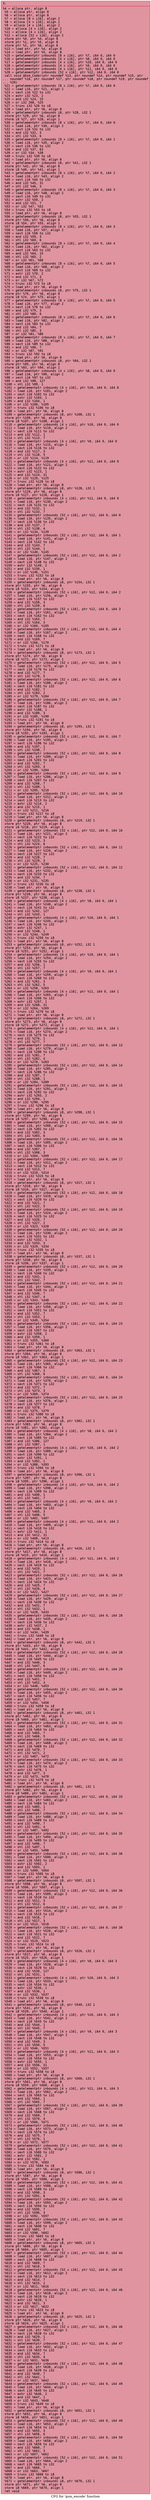 digraph "CFG for 'gsm_encode' function" {
	label="CFG for 'gsm_encode' function";

	Node0x600003355e50 [shape=record,color="#b70d28ff", style=filled, fillcolor="#b70d2870" fontname="Courier",label="{3:\l|  %4 = alloca ptr, align 8\l  %5 = alloca ptr, align 8\l  %6 = alloca ptr, align 8\l  %7 = alloca [8 x i16], align 2\l  %8 = alloca [4 x i16], align 2\l  %9 = alloca [4 x i16], align 2\l  %10 = alloca [4 x i16], align 2\l  %11 = alloca [4 x i16], align 2\l  %12 = alloca [52 x i16], align 2\l  store ptr %0, ptr %4, align 8\l  store ptr %1, ptr %5, align 8\l  store ptr %2, ptr %6, align 8\l  %13 = load ptr, ptr %4, align 8\l  %14 = load ptr, ptr %5, align 8\l  %15 = getelementptr inbounds [8 x i16], ptr %7, i64 0, i64 0\l  %16 = getelementptr inbounds [4 x i16], ptr %8, i64 0, i64 0\l  %17 = getelementptr inbounds [4 x i16], ptr %10, i64 0, i64 0\l  %18 = getelementptr inbounds [4 x i16], ptr %9, i64 0, i64 0\l  %19 = getelementptr inbounds [4 x i16], ptr %11, i64 0, i64 0\l  %20 = getelementptr inbounds [52 x i16], ptr %12, i64 0, i64 0\l  call void @Gsm_Coder(ptr noundef %13, ptr noundef %14, ptr noundef %15, ptr\l... noundef %16, ptr noundef %17, ptr noundef %18, ptr noundef %19, ptr noundef\l... %20)\l  %21 = getelementptr inbounds [8 x i16], ptr %7, i64 0, i64 0\l  %22 = load i16, ptr %21, align 2\l  %23 = sext i16 %22 to i32\l  %24 = ashr i32 %23, 2\l  %25 = and i32 %24, 15\l  %26 = or i32 208, %25\l  %27 = trunc i32 %26 to i8\l  %28 = load ptr, ptr %6, align 8\l  %29 = getelementptr inbounds i8, ptr %28, i32 1\l  store ptr %29, ptr %6, align 8\l  store i8 %27, ptr %28, align 1\l  %30 = getelementptr inbounds [8 x i16], ptr %7, i64 0, i64 0\l  %31 = load i16, ptr %30, align 2\l  %32 = sext i16 %31 to i32\l  %33 = and i32 %32, 3\l  %34 = shl i32 %33, 6\l  %35 = getelementptr inbounds [8 x i16], ptr %7, i64 0, i64 1\l  %36 = load i16, ptr %35, align 2\l  %37 = sext i16 %36 to i32\l  %38 = and i32 %37, 63\l  %39 = or i32 %34, %38\l  %40 = trunc i32 %39 to i8\l  %41 = load ptr, ptr %6, align 8\l  %42 = getelementptr inbounds i8, ptr %41, i32 1\l  store ptr %42, ptr %6, align 8\l  store i8 %40, ptr %41, align 1\l  %43 = getelementptr inbounds [8 x i16], ptr %7, i64 0, i64 2\l  %44 = load i16, ptr %43, align 2\l  %45 = sext i16 %44 to i32\l  %46 = and i32 %45, 31\l  %47 = shl i32 %46, 3\l  %48 = getelementptr inbounds [8 x i16], ptr %7, i64 0, i64 3\l  %49 = load i16, ptr %48, align 2\l  %50 = sext i16 %49 to i32\l  %51 = ashr i32 %50, 2\l  %52 = and i32 %51, 7\l  %53 = or i32 %47, %52\l  %54 = trunc i32 %53 to i8\l  %55 = load ptr, ptr %6, align 8\l  %56 = getelementptr inbounds i8, ptr %55, i32 1\l  store ptr %56, ptr %6, align 8\l  store i8 %54, ptr %55, align 1\l  %57 = getelementptr inbounds [8 x i16], ptr %7, i64 0, i64 3\l  %58 = load i16, ptr %57, align 2\l  %59 = sext i16 %58 to i32\l  %60 = and i32 %59, 3\l  %61 = shl i32 %60, 6\l  %62 = getelementptr inbounds [8 x i16], ptr %7, i64 0, i64 4\l  %63 = load i16, ptr %62, align 2\l  %64 = sext i16 %63 to i32\l  %65 = and i32 %64, 15\l  %66 = shl i32 %65, 2\l  %67 = or i32 %61, %66\l  %68 = getelementptr inbounds [8 x i16], ptr %7, i64 0, i64 5\l  %69 = load i16, ptr %68, align 2\l  %70 = sext i16 %69 to i32\l  %71 = ashr i32 %70, 2\l  %72 = and i32 %71, 3\l  %73 = or i32 %67, %72\l  %74 = trunc i32 %73 to i8\l  %75 = load ptr, ptr %6, align 8\l  %76 = getelementptr inbounds i8, ptr %75, i32 1\l  store ptr %76, ptr %6, align 8\l  store i8 %74, ptr %75, align 1\l  %77 = getelementptr inbounds [8 x i16], ptr %7, i64 0, i64 5\l  %78 = load i16, ptr %77, align 2\l  %79 = sext i16 %78 to i32\l  %80 = and i32 %79, 3\l  %81 = shl i32 %80, 6\l  %82 = getelementptr inbounds [8 x i16], ptr %7, i64 0, i64 6\l  %83 = load i16, ptr %82, align 2\l  %84 = sext i16 %83 to i32\l  %85 = and i32 %84, 7\l  %86 = shl i32 %85, 3\l  %87 = or i32 %81, %86\l  %88 = getelementptr inbounds [8 x i16], ptr %7, i64 0, i64 7\l  %89 = load i16, ptr %88, align 2\l  %90 = sext i16 %89 to i32\l  %91 = and i32 %90, 7\l  %92 = or i32 %87, %91\l  %93 = trunc i32 %92 to i8\l  %94 = load ptr, ptr %6, align 8\l  %95 = getelementptr inbounds i8, ptr %94, i32 1\l  store ptr %95, ptr %6, align 8\l  store i8 %93, ptr %94, align 1\l  %96 = getelementptr inbounds [4 x i16], ptr %8, i64 0, i64 0\l  %97 = load i16, ptr %96, align 2\l  %98 = sext i16 %97 to i32\l  %99 = and i32 %98, 127\l  %100 = shl i32 %99, 1\l  %101 = getelementptr inbounds [4 x i16], ptr %10, i64 0, i64 0\l  %102 = load i16, ptr %101, align 2\l  %103 = sext i16 %102 to i32\l  %104 = ashr i32 %103, 1\l  %105 = and i32 %104, 1\l  %106 = or i32 %100, %105\l  %107 = trunc i32 %106 to i8\l  %108 = load ptr, ptr %6, align 8\l  %109 = getelementptr inbounds i8, ptr %108, i32 1\l  store ptr %109, ptr %6, align 8\l  store i8 %107, ptr %108, align 1\l  %110 = getelementptr inbounds [4 x i16], ptr %10, i64 0, i64 0\l  %111 = load i16, ptr %110, align 2\l  %112 = sext i16 %111 to i32\l  %113 = and i32 %112, 1\l  %114 = shl i32 %113, 7\l  %115 = getelementptr inbounds [4 x i16], ptr %9, i64 0, i64 0\l  %116 = load i16, ptr %115, align 2\l  %117 = sext i16 %116 to i32\l  %118 = and i32 %117, 3\l  %119 = shl i32 %118, 5\l  %120 = or i32 %114, %119\l  %121 = getelementptr inbounds [4 x i16], ptr %11, i64 0, i64 0\l  %122 = load i16, ptr %121, align 2\l  %123 = sext i16 %122 to i32\l  %124 = ashr i32 %123, 1\l  %125 = and i32 %124, 31\l  %126 = or i32 %120, %125\l  %127 = trunc i32 %126 to i8\l  %128 = load ptr, ptr %6, align 8\l  %129 = getelementptr inbounds i8, ptr %128, i32 1\l  store ptr %129, ptr %6, align 8\l  store i8 %127, ptr %128, align 1\l  %130 = getelementptr inbounds [4 x i16], ptr %11, i64 0, i64 0\l  %131 = load i16, ptr %130, align 2\l  %132 = sext i16 %131 to i32\l  %133 = and i32 %132, 1\l  %134 = shl i32 %133, 7\l  %135 = getelementptr inbounds [52 x i16], ptr %12, i64 0, i64 0\l  %136 = load i16, ptr %135, align 2\l  %137 = sext i16 %136 to i32\l  %138 = and i32 %137, 7\l  %139 = shl i32 %138, 4\l  %140 = or i32 %134, %139\l  %141 = getelementptr inbounds [52 x i16], ptr %12, i64 0, i64 1\l  %142 = load i16, ptr %141, align 2\l  %143 = sext i16 %142 to i32\l  %144 = and i32 %143, 7\l  %145 = shl i32 %144, 1\l  %146 = or i32 %140, %145\l  %147 = getelementptr inbounds [52 x i16], ptr %12, i64 0, i64 2\l  %148 = load i16, ptr %147, align 2\l  %149 = sext i16 %148 to i32\l  %150 = ashr i32 %149, 2\l  %151 = and i32 %150, 1\l  %152 = or i32 %146, %151\l  %153 = trunc i32 %152 to i8\l  %154 = load ptr, ptr %6, align 8\l  %155 = getelementptr inbounds i8, ptr %154, i32 1\l  store ptr %155, ptr %6, align 8\l  store i8 %153, ptr %154, align 1\l  %156 = getelementptr inbounds [52 x i16], ptr %12, i64 0, i64 2\l  %157 = load i16, ptr %156, align 2\l  %158 = sext i16 %157 to i32\l  %159 = and i32 %158, 3\l  %160 = shl i32 %159, 6\l  %161 = getelementptr inbounds [52 x i16], ptr %12, i64 0, i64 3\l  %162 = load i16, ptr %161, align 2\l  %163 = sext i16 %162 to i32\l  %164 = and i32 %163, 7\l  %165 = shl i32 %164, 3\l  %166 = or i32 %160, %165\l  %167 = getelementptr inbounds [52 x i16], ptr %12, i64 0, i64 4\l  %168 = load i16, ptr %167, align 2\l  %169 = sext i16 %168 to i32\l  %170 = and i32 %169, 7\l  %171 = or i32 %166, %170\l  %172 = trunc i32 %171 to i8\l  %173 = load ptr, ptr %6, align 8\l  %174 = getelementptr inbounds i8, ptr %173, i32 1\l  store ptr %174, ptr %6, align 8\l  store i8 %172, ptr %173, align 1\l  %175 = getelementptr inbounds [52 x i16], ptr %12, i64 0, i64 5\l  %176 = load i16, ptr %175, align 2\l  %177 = sext i16 %176 to i32\l  %178 = and i32 %177, 7\l  %179 = shl i32 %178, 5\l  %180 = getelementptr inbounds [52 x i16], ptr %12, i64 0, i64 6\l  %181 = load i16, ptr %180, align 2\l  %182 = sext i16 %181 to i32\l  %183 = and i32 %182, 7\l  %184 = shl i32 %183, 2\l  %185 = or i32 %179, %184\l  %186 = getelementptr inbounds [52 x i16], ptr %12, i64 0, i64 7\l  %187 = load i16, ptr %186, align 2\l  %188 = sext i16 %187 to i32\l  %189 = ashr i32 %188, 1\l  %190 = and i32 %189, 3\l  %191 = or i32 %185, %190\l  %192 = trunc i32 %191 to i8\l  %193 = load ptr, ptr %6, align 8\l  %194 = getelementptr inbounds i8, ptr %193, i32 1\l  store ptr %194, ptr %6, align 8\l  store i8 %192, ptr %193, align 1\l  %195 = getelementptr inbounds [52 x i16], ptr %12, i64 0, i64 7\l  %196 = load i16, ptr %195, align 2\l  %197 = sext i16 %196 to i32\l  %198 = and i32 %197, 1\l  %199 = shl i32 %198, 7\l  %200 = getelementptr inbounds [52 x i16], ptr %12, i64 0, i64 8\l  %201 = load i16, ptr %200, align 2\l  %202 = sext i16 %201 to i32\l  %203 = and i32 %202, 7\l  %204 = shl i32 %203, 4\l  %205 = or i32 %199, %204\l  %206 = getelementptr inbounds [52 x i16], ptr %12, i64 0, i64 9\l  %207 = load i16, ptr %206, align 2\l  %208 = sext i16 %207 to i32\l  %209 = and i32 %208, 7\l  %210 = shl i32 %209, 1\l  %211 = or i32 %205, %210\l  %212 = getelementptr inbounds [52 x i16], ptr %12, i64 0, i64 10\l  %213 = load i16, ptr %212, align 2\l  %214 = sext i16 %213 to i32\l  %215 = ashr i32 %214, 2\l  %216 = and i32 %215, 1\l  %217 = or i32 %211, %216\l  %218 = trunc i32 %217 to i8\l  %219 = load ptr, ptr %6, align 8\l  %220 = getelementptr inbounds i8, ptr %219, i32 1\l  store ptr %220, ptr %6, align 8\l  store i8 %218, ptr %219, align 1\l  %221 = getelementptr inbounds [52 x i16], ptr %12, i64 0, i64 10\l  %222 = load i16, ptr %221, align 2\l  %223 = sext i16 %222 to i32\l  %224 = and i32 %223, 3\l  %225 = shl i32 %224, 6\l  %226 = getelementptr inbounds [52 x i16], ptr %12, i64 0, i64 11\l  %227 = load i16, ptr %226, align 2\l  %228 = sext i16 %227 to i32\l  %229 = and i32 %228, 7\l  %230 = shl i32 %229, 3\l  %231 = or i32 %225, %230\l  %232 = getelementptr inbounds [52 x i16], ptr %12, i64 0, i64 12\l  %233 = load i16, ptr %232, align 2\l  %234 = sext i16 %233 to i32\l  %235 = and i32 %234, 7\l  %236 = or i32 %231, %235\l  %237 = trunc i32 %236 to i8\l  %238 = load ptr, ptr %6, align 8\l  %239 = getelementptr inbounds i8, ptr %238, i32 1\l  store ptr %239, ptr %6, align 8\l  store i8 %237, ptr %238, align 1\l  %240 = getelementptr inbounds [4 x i16], ptr %8, i64 0, i64 1\l  %241 = load i16, ptr %240, align 2\l  %242 = sext i16 %241 to i32\l  %243 = and i32 %242, 127\l  %244 = shl i32 %243, 1\l  %245 = getelementptr inbounds [4 x i16], ptr %10, i64 0, i64 1\l  %246 = load i16, ptr %245, align 2\l  %247 = sext i16 %246 to i32\l  %248 = ashr i32 %247, 1\l  %249 = and i32 %248, 1\l  %250 = or i32 %244, %249\l  %251 = trunc i32 %250 to i8\l  %252 = load ptr, ptr %6, align 8\l  %253 = getelementptr inbounds i8, ptr %252, i32 1\l  store ptr %253, ptr %6, align 8\l  store i8 %251, ptr %252, align 1\l  %254 = getelementptr inbounds [4 x i16], ptr %10, i64 0, i64 1\l  %255 = load i16, ptr %254, align 2\l  %256 = sext i16 %255 to i32\l  %257 = and i32 %256, 1\l  %258 = shl i32 %257, 7\l  %259 = getelementptr inbounds [4 x i16], ptr %9, i64 0, i64 1\l  %260 = load i16, ptr %259, align 2\l  %261 = sext i16 %260 to i32\l  %262 = and i32 %261, 3\l  %263 = shl i32 %262, 5\l  %264 = or i32 %258, %263\l  %265 = getelementptr inbounds [4 x i16], ptr %11, i64 0, i64 1\l  %266 = load i16, ptr %265, align 2\l  %267 = sext i16 %266 to i32\l  %268 = ashr i32 %267, 1\l  %269 = and i32 %268, 31\l  %270 = or i32 %264, %269\l  %271 = trunc i32 %270 to i8\l  %272 = load ptr, ptr %6, align 8\l  %273 = getelementptr inbounds i8, ptr %272, i32 1\l  store ptr %273, ptr %6, align 8\l  store i8 %271, ptr %272, align 1\l  %274 = getelementptr inbounds [4 x i16], ptr %11, i64 0, i64 1\l  %275 = load i16, ptr %274, align 2\l  %276 = sext i16 %275 to i32\l  %277 = and i32 %276, 1\l  %278 = shl i32 %277, 7\l  %279 = getelementptr inbounds [52 x i16], ptr %12, i64 0, i64 13\l  %280 = load i16, ptr %279, align 2\l  %281 = sext i16 %280 to i32\l  %282 = and i32 %281, 7\l  %283 = shl i32 %282, 4\l  %284 = or i32 %278, %283\l  %285 = getelementptr inbounds [52 x i16], ptr %12, i64 0, i64 14\l  %286 = load i16, ptr %285, align 2\l  %287 = sext i16 %286 to i32\l  %288 = and i32 %287, 7\l  %289 = shl i32 %288, 1\l  %290 = or i32 %284, %289\l  %291 = getelementptr inbounds [52 x i16], ptr %12, i64 0, i64 15\l  %292 = load i16, ptr %291, align 2\l  %293 = sext i16 %292 to i32\l  %294 = ashr i32 %293, 2\l  %295 = and i32 %294, 1\l  %296 = or i32 %290, %295\l  %297 = trunc i32 %296 to i8\l  %298 = load ptr, ptr %6, align 8\l  %299 = getelementptr inbounds i8, ptr %298, i32 1\l  store ptr %299, ptr %6, align 8\l  store i8 %297, ptr %298, align 1\l  %300 = getelementptr inbounds [52 x i16], ptr %12, i64 0, i64 15\l  %301 = load i16, ptr %300, align 2\l  %302 = sext i16 %301 to i32\l  %303 = and i32 %302, 3\l  %304 = shl i32 %303, 6\l  %305 = getelementptr inbounds [52 x i16], ptr %12, i64 0, i64 16\l  %306 = load i16, ptr %305, align 2\l  %307 = sext i16 %306 to i32\l  %308 = and i32 %307, 7\l  %309 = shl i32 %308, 3\l  %310 = or i32 %304, %309\l  %311 = getelementptr inbounds [52 x i16], ptr %12, i64 0, i64 17\l  %312 = load i16, ptr %311, align 2\l  %313 = sext i16 %312 to i32\l  %314 = and i32 %313, 7\l  %315 = or i32 %310, %314\l  %316 = trunc i32 %315 to i8\l  %317 = load ptr, ptr %6, align 8\l  %318 = getelementptr inbounds i8, ptr %317, i32 1\l  store ptr %318, ptr %6, align 8\l  store i8 %316, ptr %317, align 1\l  %319 = getelementptr inbounds [52 x i16], ptr %12, i64 0, i64 18\l  %320 = load i16, ptr %319, align 2\l  %321 = sext i16 %320 to i32\l  %322 = and i32 %321, 7\l  %323 = shl i32 %322, 5\l  %324 = getelementptr inbounds [52 x i16], ptr %12, i64 0, i64 19\l  %325 = load i16, ptr %324, align 2\l  %326 = sext i16 %325 to i32\l  %327 = and i32 %326, 7\l  %328 = shl i32 %327, 2\l  %329 = or i32 %323, %328\l  %330 = getelementptr inbounds [52 x i16], ptr %12, i64 0, i64 20\l  %331 = load i16, ptr %330, align 2\l  %332 = sext i16 %331 to i32\l  %333 = ashr i32 %332, 1\l  %334 = and i32 %333, 3\l  %335 = or i32 %329, %334\l  %336 = trunc i32 %335 to i8\l  %337 = load ptr, ptr %6, align 8\l  %338 = getelementptr inbounds i8, ptr %337, i32 1\l  store ptr %338, ptr %6, align 8\l  store i8 %336, ptr %337, align 1\l  %339 = getelementptr inbounds [52 x i16], ptr %12, i64 0, i64 20\l  %340 = load i16, ptr %339, align 2\l  %341 = sext i16 %340 to i32\l  %342 = and i32 %341, 1\l  %343 = shl i32 %342, 7\l  %344 = getelementptr inbounds [52 x i16], ptr %12, i64 0, i64 21\l  %345 = load i16, ptr %344, align 2\l  %346 = sext i16 %345 to i32\l  %347 = and i32 %346, 7\l  %348 = shl i32 %347, 4\l  %349 = or i32 %343, %348\l  %350 = getelementptr inbounds [52 x i16], ptr %12, i64 0, i64 22\l  %351 = load i16, ptr %350, align 2\l  %352 = sext i16 %351 to i32\l  %353 = and i32 %352, 7\l  %354 = shl i32 %353, 1\l  %355 = or i32 %349, %354\l  %356 = getelementptr inbounds [52 x i16], ptr %12, i64 0, i64 23\l  %357 = load i16, ptr %356, align 2\l  %358 = sext i16 %357 to i32\l  %359 = ashr i32 %358, 2\l  %360 = and i32 %359, 1\l  %361 = or i32 %355, %360\l  %362 = trunc i32 %361 to i8\l  %363 = load ptr, ptr %6, align 8\l  %364 = getelementptr inbounds i8, ptr %363, i32 1\l  store ptr %364, ptr %6, align 8\l  store i8 %362, ptr %363, align 1\l  %365 = getelementptr inbounds [52 x i16], ptr %12, i64 0, i64 23\l  %366 = load i16, ptr %365, align 2\l  %367 = sext i16 %366 to i32\l  %368 = and i32 %367, 3\l  %369 = shl i32 %368, 6\l  %370 = getelementptr inbounds [52 x i16], ptr %12, i64 0, i64 24\l  %371 = load i16, ptr %370, align 2\l  %372 = sext i16 %371 to i32\l  %373 = and i32 %372, 7\l  %374 = shl i32 %373, 3\l  %375 = or i32 %369, %374\l  %376 = getelementptr inbounds [52 x i16], ptr %12, i64 0, i64 25\l  %377 = load i16, ptr %376, align 2\l  %378 = sext i16 %377 to i32\l  %379 = and i32 %378, 7\l  %380 = or i32 %375, %379\l  %381 = trunc i32 %380 to i8\l  %382 = load ptr, ptr %6, align 8\l  %383 = getelementptr inbounds i8, ptr %382, i32 1\l  store ptr %383, ptr %6, align 8\l  store i8 %381, ptr %382, align 1\l  %384 = getelementptr inbounds [4 x i16], ptr %8, i64 0, i64 2\l  %385 = load i16, ptr %384, align 2\l  %386 = sext i16 %385 to i32\l  %387 = and i32 %386, 127\l  %388 = shl i32 %387, 1\l  %389 = getelementptr inbounds [4 x i16], ptr %10, i64 0, i64 2\l  %390 = load i16, ptr %389, align 2\l  %391 = sext i16 %390 to i32\l  %392 = ashr i32 %391, 1\l  %393 = and i32 %392, 1\l  %394 = or i32 %388, %393\l  %395 = trunc i32 %394 to i8\l  %396 = load ptr, ptr %6, align 8\l  %397 = getelementptr inbounds i8, ptr %396, i32 1\l  store ptr %397, ptr %6, align 8\l  store i8 %395, ptr %396, align 1\l  %398 = getelementptr inbounds [4 x i16], ptr %10, i64 0, i64 2\l  %399 = load i16, ptr %398, align 2\l  %400 = sext i16 %399 to i32\l  %401 = and i32 %400, 1\l  %402 = shl i32 %401, 7\l  %403 = getelementptr inbounds [4 x i16], ptr %9, i64 0, i64 2\l  %404 = load i16, ptr %403, align 2\l  %405 = sext i16 %404 to i32\l  %406 = and i32 %405, 3\l  %407 = shl i32 %406, 5\l  %408 = or i32 %402, %407\l  %409 = getelementptr inbounds [4 x i16], ptr %11, i64 0, i64 2\l  %410 = load i16, ptr %409, align 2\l  %411 = sext i16 %410 to i32\l  %412 = ashr i32 %411, 1\l  %413 = and i32 %412, 31\l  %414 = or i32 %408, %413\l  %415 = trunc i32 %414 to i8\l  %416 = load ptr, ptr %6, align 8\l  %417 = getelementptr inbounds i8, ptr %416, i32 1\l  store ptr %417, ptr %6, align 8\l  store i8 %415, ptr %416, align 1\l  %418 = getelementptr inbounds [4 x i16], ptr %11, i64 0, i64 2\l  %419 = load i16, ptr %418, align 2\l  %420 = sext i16 %419 to i32\l  %421 = and i32 %420, 1\l  %422 = shl i32 %421, 7\l  %423 = getelementptr inbounds [52 x i16], ptr %12, i64 0, i64 26\l  %424 = load i16, ptr %423, align 2\l  %425 = sext i16 %424 to i32\l  %426 = and i32 %425, 7\l  %427 = shl i32 %426, 4\l  %428 = or i32 %422, %427\l  %429 = getelementptr inbounds [52 x i16], ptr %12, i64 0, i64 27\l  %430 = load i16, ptr %429, align 2\l  %431 = sext i16 %430 to i32\l  %432 = and i32 %431, 7\l  %433 = shl i32 %432, 1\l  %434 = or i32 %428, %433\l  %435 = getelementptr inbounds [52 x i16], ptr %12, i64 0, i64 28\l  %436 = load i16, ptr %435, align 2\l  %437 = sext i16 %436 to i32\l  %438 = ashr i32 %437, 2\l  %439 = and i32 %438, 1\l  %440 = or i32 %434, %439\l  %441 = trunc i32 %440 to i8\l  %442 = load ptr, ptr %6, align 8\l  %443 = getelementptr inbounds i8, ptr %442, i32 1\l  store ptr %443, ptr %6, align 8\l  store i8 %441, ptr %442, align 1\l  %444 = getelementptr inbounds [52 x i16], ptr %12, i64 0, i64 28\l  %445 = load i16, ptr %444, align 2\l  %446 = sext i16 %445 to i32\l  %447 = and i32 %446, 3\l  %448 = shl i32 %447, 6\l  %449 = getelementptr inbounds [52 x i16], ptr %12, i64 0, i64 29\l  %450 = load i16, ptr %449, align 2\l  %451 = sext i16 %450 to i32\l  %452 = and i32 %451, 7\l  %453 = shl i32 %452, 3\l  %454 = or i32 %448, %453\l  %455 = getelementptr inbounds [52 x i16], ptr %12, i64 0, i64 30\l  %456 = load i16, ptr %455, align 2\l  %457 = sext i16 %456 to i32\l  %458 = and i32 %457, 7\l  %459 = or i32 %454, %458\l  %460 = trunc i32 %459 to i8\l  %461 = load ptr, ptr %6, align 8\l  %462 = getelementptr inbounds i8, ptr %461, i32 1\l  store ptr %462, ptr %6, align 8\l  store i8 %460, ptr %461, align 1\l  %463 = getelementptr inbounds [52 x i16], ptr %12, i64 0, i64 31\l  %464 = load i16, ptr %463, align 2\l  %465 = sext i16 %464 to i32\l  %466 = and i32 %465, 7\l  %467 = shl i32 %466, 5\l  %468 = getelementptr inbounds [52 x i16], ptr %12, i64 0, i64 32\l  %469 = load i16, ptr %468, align 2\l  %470 = sext i16 %469 to i32\l  %471 = and i32 %470, 7\l  %472 = shl i32 %471, 2\l  %473 = or i32 %467, %472\l  %474 = getelementptr inbounds [52 x i16], ptr %12, i64 0, i64 33\l  %475 = load i16, ptr %474, align 2\l  %476 = sext i16 %475 to i32\l  %477 = ashr i32 %476, 1\l  %478 = and i32 %477, 3\l  %479 = or i32 %473, %478\l  %480 = trunc i32 %479 to i8\l  %481 = load ptr, ptr %6, align 8\l  %482 = getelementptr inbounds i8, ptr %481, i32 1\l  store ptr %482, ptr %6, align 8\l  store i8 %480, ptr %481, align 1\l  %483 = getelementptr inbounds [52 x i16], ptr %12, i64 0, i64 33\l  %484 = load i16, ptr %483, align 2\l  %485 = sext i16 %484 to i32\l  %486 = and i32 %485, 1\l  %487 = shl i32 %486, 7\l  %488 = getelementptr inbounds [52 x i16], ptr %12, i64 0, i64 34\l  %489 = load i16, ptr %488, align 2\l  %490 = sext i16 %489 to i32\l  %491 = and i32 %490, 7\l  %492 = shl i32 %491, 4\l  %493 = or i32 %487, %492\l  %494 = getelementptr inbounds [52 x i16], ptr %12, i64 0, i64 35\l  %495 = load i16, ptr %494, align 2\l  %496 = sext i16 %495 to i32\l  %497 = and i32 %496, 7\l  %498 = shl i32 %497, 1\l  %499 = or i32 %493, %498\l  %500 = getelementptr inbounds [52 x i16], ptr %12, i64 0, i64 36\l  %501 = load i16, ptr %500, align 2\l  %502 = sext i16 %501 to i32\l  %503 = ashr i32 %502, 2\l  %504 = and i32 %503, 1\l  %505 = or i32 %499, %504\l  %506 = trunc i32 %505 to i8\l  %507 = load ptr, ptr %6, align 8\l  %508 = getelementptr inbounds i8, ptr %507, i32 1\l  store ptr %508, ptr %6, align 8\l  store i8 %506, ptr %507, align 1\l  %509 = getelementptr inbounds [52 x i16], ptr %12, i64 0, i64 36\l  %510 = load i16, ptr %509, align 2\l  %511 = sext i16 %510 to i32\l  %512 = and i32 %511, 3\l  %513 = shl i32 %512, 6\l  %514 = getelementptr inbounds [52 x i16], ptr %12, i64 0, i64 37\l  %515 = load i16, ptr %514, align 2\l  %516 = sext i16 %515 to i32\l  %517 = and i32 %516, 7\l  %518 = shl i32 %517, 3\l  %519 = or i32 %513, %518\l  %520 = getelementptr inbounds [52 x i16], ptr %12, i64 0, i64 38\l  %521 = load i16, ptr %520, align 2\l  %522 = sext i16 %521 to i32\l  %523 = and i32 %522, 7\l  %524 = or i32 %519, %523\l  %525 = trunc i32 %524 to i8\l  %526 = load ptr, ptr %6, align 8\l  %527 = getelementptr inbounds i8, ptr %526, i32 1\l  store ptr %527, ptr %6, align 8\l  store i8 %525, ptr %526, align 1\l  %528 = getelementptr inbounds [4 x i16], ptr %8, i64 0, i64 3\l  %529 = load i16, ptr %528, align 2\l  %530 = sext i16 %529 to i32\l  %531 = and i32 %530, 127\l  %532 = shl i32 %531, 1\l  %533 = getelementptr inbounds [4 x i16], ptr %10, i64 0, i64 3\l  %534 = load i16, ptr %533, align 2\l  %535 = sext i16 %534 to i32\l  %536 = ashr i32 %535, 1\l  %537 = and i32 %536, 1\l  %538 = or i32 %532, %537\l  %539 = trunc i32 %538 to i8\l  %540 = load ptr, ptr %6, align 8\l  %541 = getelementptr inbounds i8, ptr %540, i32 1\l  store ptr %541, ptr %6, align 8\l  store i8 %539, ptr %540, align 1\l  %542 = getelementptr inbounds [4 x i16], ptr %10, i64 0, i64 3\l  %543 = load i16, ptr %542, align 2\l  %544 = sext i16 %543 to i32\l  %545 = and i32 %544, 1\l  %546 = shl i32 %545, 7\l  %547 = getelementptr inbounds [4 x i16], ptr %9, i64 0, i64 3\l  %548 = load i16, ptr %547, align 2\l  %549 = sext i16 %548 to i32\l  %550 = and i32 %549, 3\l  %551 = shl i32 %550, 5\l  %552 = or i32 %546, %551\l  %553 = getelementptr inbounds [4 x i16], ptr %11, i64 0, i64 3\l  %554 = load i16, ptr %553, align 2\l  %555 = sext i16 %554 to i32\l  %556 = ashr i32 %555, 1\l  %557 = and i32 %556, 31\l  %558 = or i32 %552, %557\l  %559 = trunc i32 %558 to i8\l  %560 = load ptr, ptr %6, align 8\l  %561 = getelementptr inbounds i8, ptr %560, i32 1\l  store ptr %561, ptr %6, align 8\l  store i8 %559, ptr %560, align 1\l  %562 = getelementptr inbounds [4 x i16], ptr %11, i64 0, i64 3\l  %563 = load i16, ptr %562, align 2\l  %564 = sext i16 %563 to i32\l  %565 = and i32 %564, 1\l  %566 = shl i32 %565, 7\l  %567 = getelementptr inbounds [52 x i16], ptr %12, i64 0, i64 39\l  %568 = load i16, ptr %567, align 2\l  %569 = sext i16 %568 to i32\l  %570 = and i32 %569, 7\l  %571 = shl i32 %570, 4\l  %572 = or i32 %566, %571\l  %573 = getelementptr inbounds [52 x i16], ptr %12, i64 0, i64 40\l  %574 = load i16, ptr %573, align 2\l  %575 = sext i16 %574 to i32\l  %576 = and i32 %575, 7\l  %577 = shl i32 %576, 1\l  %578 = or i32 %572, %577\l  %579 = getelementptr inbounds [52 x i16], ptr %12, i64 0, i64 41\l  %580 = load i16, ptr %579, align 2\l  %581 = sext i16 %580 to i32\l  %582 = ashr i32 %581, 2\l  %583 = and i32 %582, 1\l  %584 = or i32 %578, %583\l  %585 = trunc i32 %584 to i8\l  %586 = load ptr, ptr %6, align 8\l  %587 = getelementptr inbounds i8, ptr %586, i32 1\l  store ptr %587, ptr %6, align 8\l  store i8 %585, ptr %586, align 1\l  %588 = getelementptr inbounds [52 x i16], ptr %12, i64 0, i64 41\l  %589 = load i16, ptr %588, align 2\l  %590 = sext i16 %589 to i32\l  %591 = and i32 %590, 3\l  %592 = shl i32 %591, 6\l  %593 = getelementptr inbounds [52 x i16], ptr %12, i64 0, i64 42\l  %594 = load i16, ptr %593, align 2\l  %595 = sext i16 %594 to i32\l  %596 = and i32 %595, 7\l  %597 = shl i32 %596, 3\l  %598 = or i32 %592, %597\l  %599 = getelementptr inbounds [52 x i16], ptr %12, i64 0, i64 43\l  %600 = load i16, ptr %599, align 2\l  %601 = sext i16 %600 to i32\l  %602 = and i32 %601, 7\l  %603 = or i32 %598, %602\l  %604 = trunc i32 %603 to i8\l  %605 = load ptr, ptr %6, align 8\l  %606 = getelementptr inbounds i8, ptr %605, i32 1\l  store ptr %606, ptr %6, align 8\l  store i8 %604, ptr %605, align 1\l  %607 = getelementptr inbounds [52 x i16], ptr %12, i64 0, i64 44\l  %608 = load i16, ptr %607, align 2\l  %609 = sext i16 %608 to i32\l  %610 = and i32 %609, 7\l  %611 = shl i32 %610, 5\l  %612 = getelementptr inbounds [52 x i16], ptr %12, i64 0, i64 45\l  %613 = load i16, ptr %612, align 2\l  %614 = sext i16 %613 to i32\l  %615 = and i32 %614, 7\l  %616 = shl i32 %615, 2\l  %617 = or i32 %611, %616\l  %618 = getelementptr inbounds [52 x i16], ptr %12, i64 0, i64 46\l  %619 = load i16, ptr %618, align 2\l  %620 = sext i16 %619 to i32\l  %621 = ashr i32 %620, 1\l  %622 = and i32 %621, 3\l  %623 = or i32 %617, %622\l  %624 = trunc i32 %623 to i8\l  %625 = load ptr, ptr %6, align 8\l  %626 = getelementptr inbounds i8, ptr %625, i32 1\l  store ptr %626, ptr %6, align 8\l  store i8 %624, ptr %625, align 1\l  %627 = getelementptr inbounds [52 x i16], ptr %12, i64 0, i64 46\l  %628 = load i16, ptr %627, align 2\l  %629 = sext i16 %628 to i32\l  %630 = and i32 %629, 1\l  %631 = shl i32 %630, 7\l  %632 = getelementptr inbounds [52 x i16], ptr %12, i64 0, i64 47\l  %633 = load i16, ptr %632, align 2\l  %634 = sext i16 %633 to i32\l  %635 = and i32 %634, 7\l  %636 = shl i32 %635, 4\l  %637 = or i32 %631, %636\l  %638 = getelementptr inbounds [52 x i16], ptr %12, i64 0, i64 48\l  %639 = load i16, ptr %638, align 2\l  %640 = sext i16 %639 to i32\l  %641 = and i32 %640, 7\l  %642 = shl i32 %641, 1\l  %643 = or i32 %637, %642\l  %644 = getelementptr inbounds [52 x i16], ptr %12, i64 0, i64 49\l  %645 = load i16, ptr %644, align 2\l  %646 = sext i16 %645 to i32\l  %647 = ashr i32 %646, 2\l  %648 = and i32 %647, 1\l  %649 = or i32 %643, %648\l  %650 = trunc i32 %649 to i8\l  %651 = load ptr, ptr %6, align 8\l  %652 = getelementptr inbounds i8, ptr %651, i32 1\l  store ptr %652, ptr %6, align 8\l  store i8 %650, ptr %651, align 1\l  %653 = getelementptr inbounds [52 x i16], ptr %12, i64 0, i64 49\l  %654 = load i16, ptr %653, align 2\l  %655 = sext i16 %654 to i32\l  %656 = and i32 %655, 3\l  %657 = shl i32 %656, 6\l  %658 = getelementptr inbounds [52 x i16], ptr %12, i64 0, i64 50\l  %659 = load i16, ptr %658, align 2\l  %660 = sext i16 %659 to i32\l  %661 = and i32 %660, 7\l  %662 = shl i32 %661, 3\l  %663 = or i32 %657, %662\l  %664 = getelementptr inbounds [52 x i16], ptr %12, i64 0, i64 51\l  %665 = load i16, ptr %664, align 2\l  %666 = sext i16 %665 to i32\l  %667 = and i32 %666, 7\l  %668 = or i32 %663, %667\l  %669 = trunc i32 %668 to i8\l  %670 = load ptr, ptr %6, align 8\l  %671 = getelementptr inbounds i8, ptr %670, i32 1\l  store ptr %671, ptr %6, align 8\l  store i8 %669, ptr %670, align 1\l  ret void\l}"];
}
